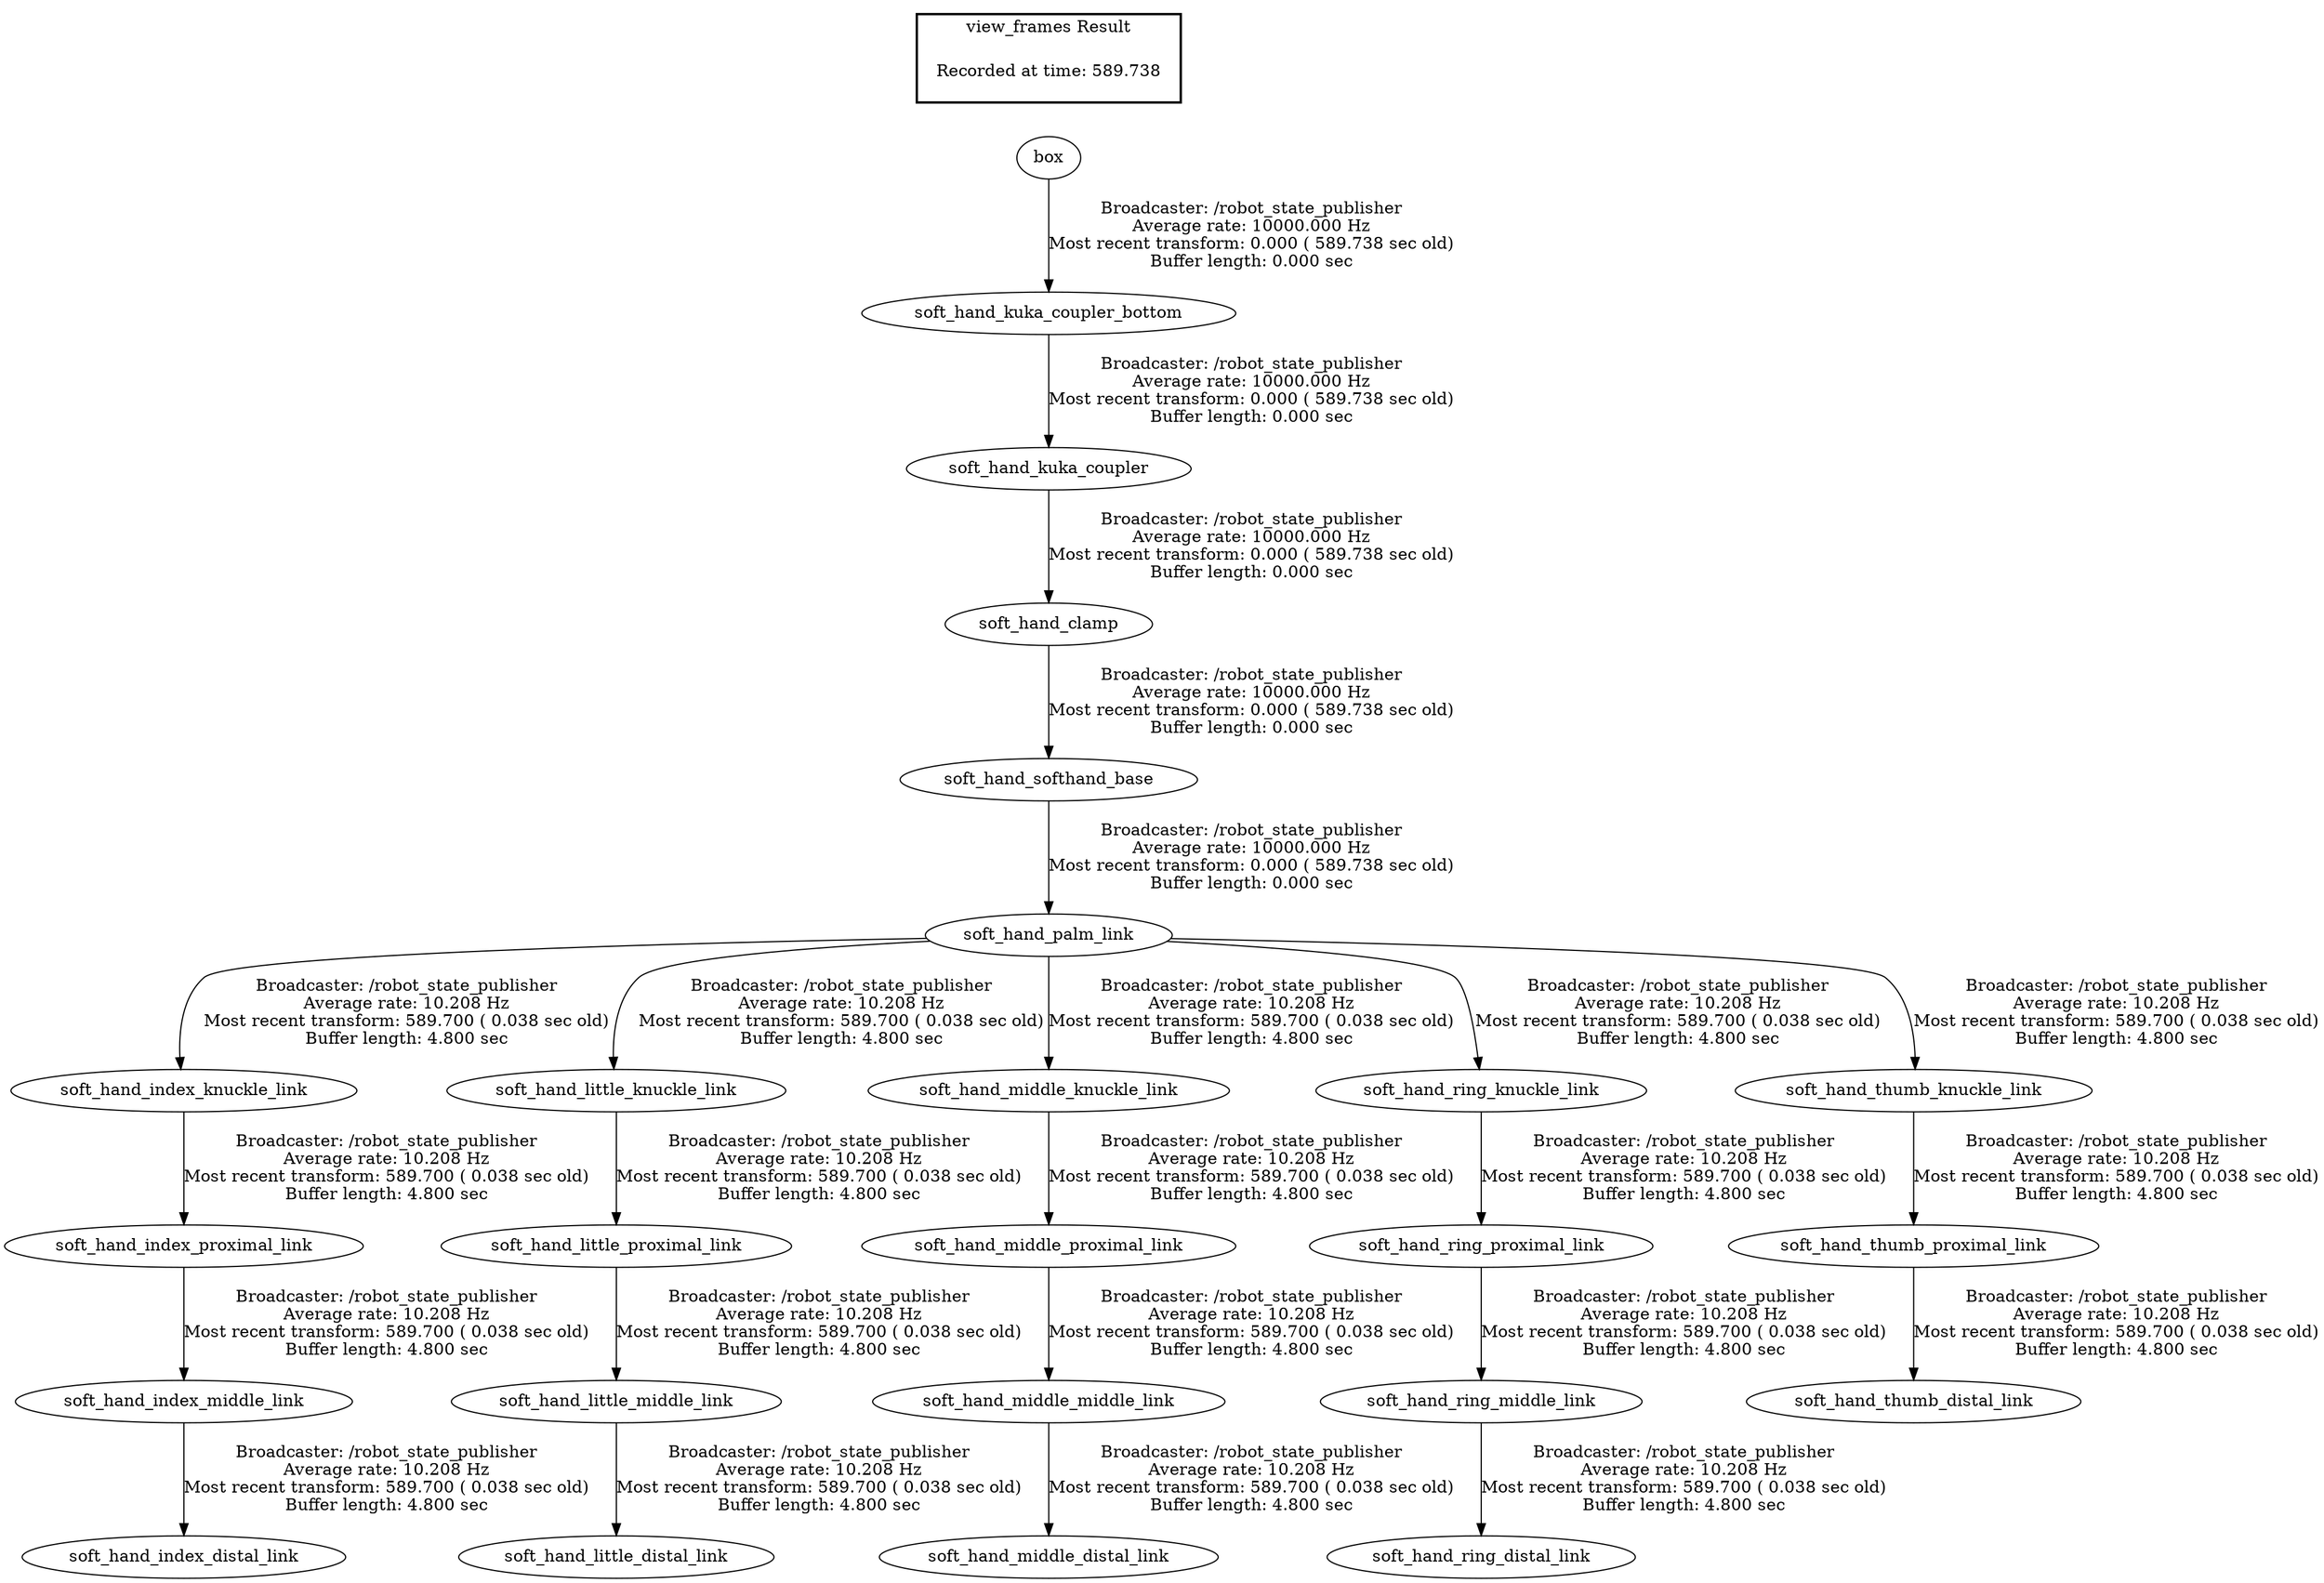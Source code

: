 digraph G {
"soft_hand_kuka_coupler_bottom" -> "soft_hand_kuka_coupler"[label="Broadcaster: /robot_state_publisher\nAverage rate: 10000.000 Hz\nMost recent transform: 0.000 ( 589.738 sec old)\nBuffer length: 0.000 sec\n"];
"box" -> "soft_hand_kuka_coupler_bottom"[label="Broadcaster: /robot_state_publisher\nAverage rate: 10000.000 Hz\nMost recent transform: 0.000 ( 589.738 sec old)\nBuffer length: 0.000 sec\n"];
"soft_hand_clamp" -> "soft_hand_softhand_base"[label="Broadcaster: /robot_state_publisher\nAverage rate: 10000.000 Hz\nMost recent transform: 0.000 ( 589.738 sec old)\nBuffer length: 0.000 sec\n"];
"soft_hand_kuka_coupler" -> "soft_hand_clamp"[label="Broadcaster: /robot_state_publisher\nAverage rate: 10000.000 Hz\nMost recent transform: 0.000 ( 589.738 sec old)\nBuffer length: 0.000 sec\n"];
"soft_hand_softhand_base" -> "soft_hand_palm_link"[label="Broadcaster: /robot_state_publisher\nAverage rate: 10000.000 Hz\nMost recent transform: 0.000 ( 589.738 sec old)\nBuffer length: 0.000 sec\n"];
"soft_hand_palm_link" -> "soft_hand_index_knuckle_link"[label="Broadcaster: /robot_state_publisher\nAverage rate: 10.208 Hz\nMost recent transform: 589.700 ( 0.038 sec old)\nBuffer length: 4.800 sec\n"];
"soft_hand_index_knuckle_link" -> "soft_hand_index_proximal_link"[label="Broadcaster: /robot_state_publisher\nAverage rate: 10.208 Hz\nMost recent transform: 589.700 ( 0.038 sec old)\nBuffer length: 4.800 sec\n"];
"soft_hand_index_proximal_link" -> "soft_hand_index_middle_link"[label="Broadcaster: /robot_state_publisher\nAverage rate: 10.208 Hz\nMost recent transform: 589.700 ( 0.038 sec old)\nBuffer length: 4.800 sec\n"];
"soft_hand_index_middle_link" -> "soft_hand_index_distal_link"[label="Broadcaster: /robot_state_publisher\nAverage rate: 10.208 Hz\nMost recent transform: 589.700 ( 0.038 sec old)\nBuffer length: 4.800 sec\n"];
"soft_hand_palm_link" -> "soft_hand_little_knuckle_link"[label="Broadcaster: /robot_state_publisher\nAverage rate: 10.208 Hz\nMost recent transform: 589.700 ( 0.038 sec old)\nBuffer length: 4.800 sec\n"];
"soft_hand_little_knuckle_link" -> "soft_hand_little_proximal_link"[label="Broadcaster: /robot_state_publisher\nAverage rate: 10.208 Hz\nMost recent transform: 589.700 ( 0.038 sec old)\nBuffer length: 4.800 sec\n"];
"soft_hand_little_proximal_link" -> "soft_hand_little_middle_link"[label="Broadcaster: /robot_state_publisher\nAverage rate: 10.208 Hz\nMost recent transform: 589.700 ( 0.038 sec old)\nBuffer length: 4.800 sec\n"];
"soft_hand_little_middle_link" -> "soft_hand_little_distal_link"[label="Broadcaster: /robot_state_publisher\nAverage rate: 10.208 Hz\nMost recent transform: 589.700 ( 0.038 sec old)\nBuffer length: 4.800 sec\n"];
"soft_hand_palm_link" -> "soft_hand_middle_knuckle_link"[label="Broadcaster: /robot_state_publisher\nAverage rate: 10.208 Hz\nMost recent transform: 589.700 ( 0.038 sec old)\nBuffer length: 4.800 sec\n"];
"soft_hand_middle_knuckle_link" -> "soft_hand_middle_proximal_link"[label="Broadcaster: /robot_state_publisher\nAverage rate: 10.208 Hz\nMost recent transform: 589.700 ( 0.038 sec old)\nBuffer length: 4.800 sec\n"];
"soft_hand_middle_proximal_link" -> "soft_hand_middle_middle_link"[label="Broadcaster: /robot_state_publisher\nAverage rate: 10.208 Hz\nMost recent transform: 589.700 ( 0.038 sec old)\nBuffer length: 4.800 sec\n"];
"soft_hand_middle_middle_link" -> "soft_hand_middle_distal_link"[label="Broadcaster: /robot_state_publisher\nAverage rate: 10.208 Hz\nMost recent transform: 589.700 ( 0.038 sec old)\nBuffer length: 4.800 sec\n"];
"soft_hand_palm_link" -> "soft_hand_ring_knuckle_link"[label="Broadcaster: /robot_state_publisher\nAverage rate: 10.208 Hz\nMost recent transform: 589.700 ( 0.038 sec old)\nBuffer length: 4.800 sec\n"];
"soft_hand_ring_knuckle_link" -> "soft_hand_ring_proximal_link"[label="Broadcaster: /robot_state_publisher\nAverage rate: 10.208 Hz\nMost recent transform: 589.700 ( 0.038 sec old)\nBuffer length: 4.800 sec\n"];
"soft_hand_ring_proximal_link" -> "soft_hand_ring_middle_link"[label="Broadcaster: /robot_state_publisher\nAverage rate: 10.208 Hz\nMost recent transform: 589.700 ( 0.038 sec old)\nBuffer length: 4.800 sec\n"];
"soft_hand_ring_middle_link" -> "soft_hand_ring_distal_link"[label="Broadcaster: /robot_state_publisher\nAverage rate: 10.208 Hz\nMost recent transform: 589.700 ( 0.038 sec old)\nBuffer length: 4.800 sec\n"];
"soft_hand_palm_link" -> "soft_hand_thumb_knuckle_link"[label="Broadcaster: /robot_state_publisher\nAverage rate: 10.208 Hz\nMost recent transform: 589.700 ( 0.038 sec old)\nBuffer length: 4.800 sec\n"];
"soft_hand_thumb_knuckle_link" -> "soft_hand_thumb_proximal_link"[label="Broadcaster: /robot_state_publisher\nAverage rate: 10.208 Hz\nMost recent transform: 589.700 ( 0.038 sec old)\nBuffer length: 4.800 sec\n"];
"soft_hand_thumb_proximal_link" -> "soft_hand_thumb_distal_link"[label="Broadcaster: /robot_state_publisher\nAverage rate: 10.208 Hz\nMost recent transform: 589.700 ( 0.038 sec old)\nBuffer length: 4.800 sec\n"];
edge [style=invis];
 subgraph cluster_legend { style=bold; color=black; label ="view_frames Result";
"Recorded at time: 589.738"[ shape=plaintext ] ;
 }->"box";
}